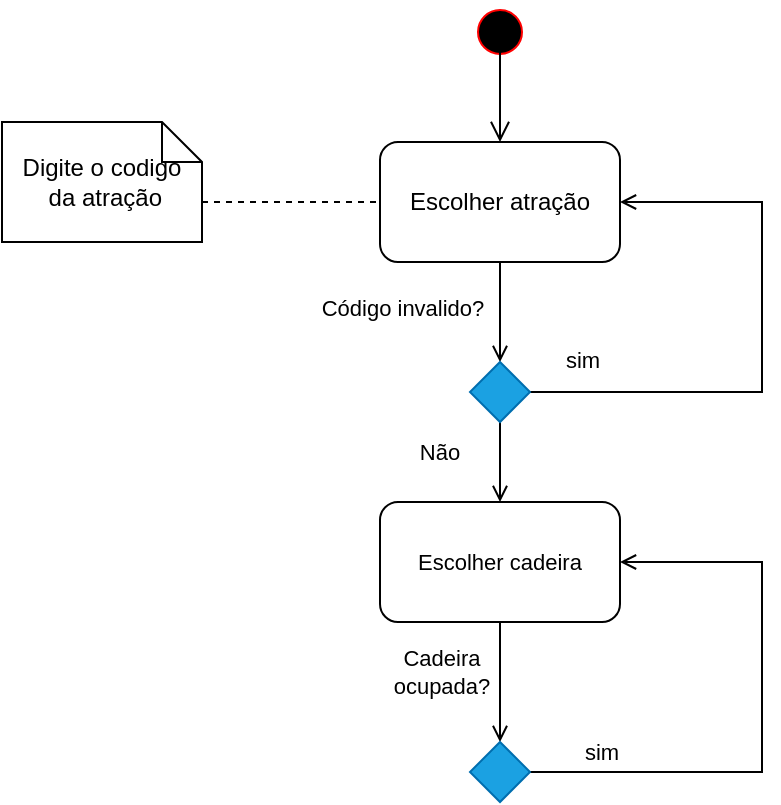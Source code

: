 <mxfile version="21.5.0" type="github">
  <diagram name="Página-1" id="Ujh2-OVXo8DI9-x1-dXK">
    <mxGraphModel dx="1114" dy="616" grid="1" gridSize="10" guides="1" tooltips="1" connect="1" arrows="1" fold="1" page="1" pageScale="1" pageWidth="827" pageHeight="1169" math="0" shadow="0">
      <root>
        <mxCell id="0" />
        <mxCell id="1" parent="0" />
        <mxCell id="xgi4914AB_i4iBTOgvoG-1" value="" style="ellipse;html=1;shape=startState;fillColor=#000000;strokeColor=#ff0000;" vertex="1" parent="1">
          <mxGeometry x="384" y="40" width="30" height="30" as="geometry" />
        </mxCell>
        <mxCell id="xgi4914AB_i4iBTOgvoG-2" value="" style="edgeStyle=orthogonalEdgeStyle;html=1;verticalAlign=bottom;endArrow=open;endSize=8;strokeColor=#000000;rounded=0;exitX=0.5;exitY=0.5;exitDx=0;exitDy=0;exitPerimeter=0;" edge="1" source="xgi4914AB_i4iBTOgvoG-1" parent="1">
          <mxGeometry relative="1" as="geometry">
            <mxPoint x="399" y="110" as="targetPoint" />
          </mxGeometry>
        </mxCell>
        <mxCell id="xgi4914AB_i4iBTOgvoG-9" style="edgeStyle=orthogonalEdgeStyle;rounded=0;orthogonalLoop=1;jettySize=auto;html=1;exitX=0.5;exitY=1;exitDx=0;exitDy=0;entryX=0.5;entryY=0;entryDx=0;entryDy=0;endArrow=open;endFill=0;" edge="1" parent="1" source="xgi4914AB_i4iBTOgvoG-5" target="xgi4914AB_i4iBTOgvoG-6">
          <mxGeometry relative="1" as="geometry" />
        </mxCell>
        <mxCell id="xgi4914AB_i4iBTOgvoG-5" value="Escolher atração" style="rounded=1;whiteSpace=wrap;html=1;" vertex="1" parent="1">
          <mxGeometry x="339" y="110" width="120" height="60" as="geometry" />
        </mxCell>
        <mxCell id="xgi4914AB_i4iBTOgvoG-11" style="edgeStyle=orthogonalEdgeStyle;shape=connector;rounded=0;orthogonalLoop=1;jettySize=auto;html=1;exitX=1;exitY=0.5;exitDx=0;exitDy=0;entryX=1;entryY=0.5;entryDx=0;entryDy=0;labelBackgroundColor=default;strokeColor=default;fontFamily=Helvetica;fontSize=11;fontColor=default;endArrow=open;endFill=0;" edge="1" parent="1" source="xgi4914AB_i4iBTOgvoG-6" target="xgi4914AB_i4iBTOgvoG-5">
          <mxGeometry relative="1" as="geometry">
            <Array as="points">
              <mxPoint x="530" y="235" />
              <mxPoint x="530" y="140" />
            </Array>
          </mxGeometry>
        </mxCell>
        <mxCell id="xgi4914AB_i4iBTOgvoG-14" style="edgeStyle=orthogonalEdgeStyle;shape=connector;rounded=0;orthogonalLoop=1;jettySize=auto;html=1;exitX=0.5;exitY=1;exitDx=0;exitDy=0;entryX=0.5;entryY=0;entryDx=0;entryDy=0;labelBackgroundColor=default;strokeColor=default;fontFamily=Helvetica;fontSize=11;fontColor=default;endArrow=open;endFill=0;" edge="1" parent="1" source="xgi4914AB_i4iBTOgvoG-6" target="xgi4914AB_i4iBTOgvoG-13">
          <mxGeometry relative="1" as="geometry" />
        </mxCell>
        <mxCell id="xgi4914AB_i4iBTOgvoG-6" value="" style="rhombus;whiteSpace=wrap;html=1;fillColor=#1ba1e2;strokeColor=#006EAF;fontColor=#ffffff;" vertex="1" parent="1">
          <mxGeometry x="384" y="220" width="30" height="30" as="geometry" />
        </mxCell>
        <mxCell id="xgi4914AB_i4iBTOgvoG-8" style="edgeStyle=orthogonalEdgeStyle;rounded=0;orthogonalLoop=1;jettySize=auto;html=1;exitX=0;exitY=0;exitDx=100;exitDy=40;exitPerimeter=0;entryX=0;entryY=0.5;entryDx=0;entryDy=0;dashed=1;endArrow=none;endFill=0;" edge="1" parent="1" source="xgi4914AB_i4iBTOgvoG-7" target="xgi4914AB_i4iBTOgvoG-5">
          <mxGeometry relative="1" as="geometry" />
        </mxCell>
        <mxCell id="xgi4914AB_i4iBTOgvoG-7" value="Digite o codigo&lt;br style=&quot;border-color: var(--border-color);&quot;&gt;&lt;span style=&quot;&quot;&gt;&amp;nbsp;da atração&lt;/span&gt;" style="shape=note;size=20;whiteSpace=wrap;html=1;" vertex="1" parent="1">
          <mxGeometry x="150" y="100" width="100" height="60" as="geometry" />
        </mxCell>
        <mxCell id="xgi4914AB_i4iBTOgvoG-10" value="&lt;span style=&quot;font-weight: 400;&quot;&gt;Código&lt;/span&gt;&lt;span style=&quot;font-weight: normal;&quot;&gt;&amp;nbsp;invalido?&lt;/span&gt;" style="text;align=center;fontStyle=1;verticalAlign=middle;spacingLeft=3;spacingRight=3;strokeColor=none;rotatable=0;points=[[0,0.5],[1,0.5]];portConstraint=eastwest;html=1;fontSize=11;fontFamily=Helvetica;fontColor=default;" vertex="1" parent="1">
          <mxGeometry x="310" y="180" width="80" height="26" as="geometry" />
        </mxCell>
        <mxCell id="xgi4914AB_i4iBTOgvoG-12" value="&lt;span style=&quot;font-weight: normal;&quot;&gt;sim&lt;/span&gt;" style="text;align=center;fontStyle=1;verticalAlign=middle;spacingLeft=3;spacingRight=3;strokeColor=none;rotatable=0;points=[[0,0.5],[1,0.5]];portConstraint=eastwest;html=1;fontSize=11;fontFamily=Helvetica;fontColor=default;" vertex="1" parent="1">
          <mxGeometry x="400" y="206" width="80" height="26" as="geometry" />
        </mxCell>
        <mxCell id="xgi4914AB_i4iBTOgvoG-18" style="edgeStyle=orthogonalEdgeStyle;shape=connector;rounded=0;orthogonalLoop=1;jettySize=auto;html=1;exitX=0.5;exitY=1;exitDx=0;exitDy=0;entryX=0.5;entryY=0;entryDx=0;entryDy=0;labelBackgroundColor=default;strokeColor=default;fontFamily=Helvetica;fontSize=11;fontColor=default;endArrow=open;endFill=0;" edge="1" parent="1" source="xgi4914AB_i4iBTOgvoG-13" target="xgi4914AB_i4iBTOgvoG-17">
          <mxGeometry relative="1" as="geometry" />
        </mxCell>
        <mxCell id="xgi4914AB_i4iBTOgvoG-13" value="Escolher cadeira" style="rounded=1;whiteSpace=wrap;html=1;fontFamily=Helvetica;fontSize=11;fontColor=default;fillColor=none;gradientColor=none;" vertex="1" parent="1">
          <mxGeometry x="339" y="290" width="120" height="60" as="geometry" />
        </mxCell>
        <mxCell id="xgi4914AB_i4iBTOgvoG-15" value="Não" style="text;html=1;strokeColor=none;fillColor=none;align=center;verticalAlign=middle;whiteSpace=wrap;rounded=0;fontSize=11;fontFamily=Helvetica;fontColor=default;" vertex="1" parent="1">
          <mxGeometry x="339" y="250" width="60" height="30" as="geometry" />
        </mxCell>
        <mxCell id="xgi4914AB_i4iBTOgvoG-21" style="edgeStyle=orthogonalEdgeStyle;shape=connector;rounded=0;orthogonalLoop=1;jettySize=auto;html=1;exitX=1;exitY=0.5;exitDx=0;exitDy=0;entryX=1;entryY=0.5;entryDx=0;entryDy=0;labelBackgroundColor=default;strokeColor=default;fontFamily=Helvetica;fontSize=11;fontColor=default;endArrow=open;endFill=0;" edge="1" parent="1" source="xgi4914AB_i4iBTOgvoG-17" target="xgi4914AB_i4iBTOgvoG-13">
          <mxGeometry relative="1" as="geometry">
            <Array as="points">
              <mxPoint x="530" y="425" />
              <mxPoint x="530" y="320" />
            </Array>
          </mxGeometry>
        </mxCell>
        <mxCell id="xgi4914AB_i4iBTOgvoG-17" value="" style="rhombus;whiteSpace=wrap;html=1;fillColor=#1ba1e2;strokeColor=#006EAF;fontColor=#ffffff;" vertex="1" parent="1">
          <mxGeometry x="384" y="410" width="30" height="30" as="geometry" />
        </mxCell>
        <mxCell id="xgi4914AB_i4iBTOgvoG-19" value="Cadeira ocupada?" style="text;html=1;strokeColor=none;fillColor=none;align=center;verticalAlign=middle;whiteSpace=wrap;rounded=0;fontSize=11;fontFamily=Helvetica;fontColor=default;" vertex="1" parent="1">
          <mxGeometry x="340" y="360" width="60" height="30" as="geometry" />
        </mxCell>
        <mxCell id="xgi4914AB_i4iBTOgvoG-22" value="sim" style="text;html=1;strokeColor=none;fillColor=none;align=center;verticalAlign=middle;whiteSpace=wrap;rounded=0;fontSize=11;fontFamily=Helvetica;fontColor=default;" vertex="1" parent="1">
          <mxGeometry x="420" y="400" width="60" height="30" as="geometry" />
        </mxCell>
      </root>
    </mxGraphModel>
  </diagram>
</mxfile>
